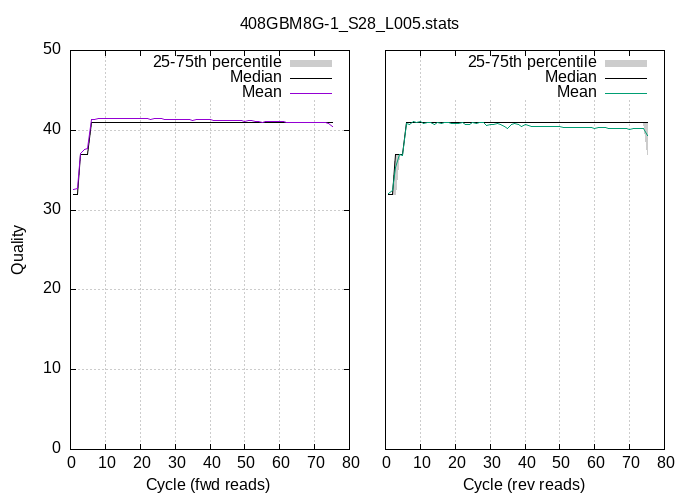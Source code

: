 
            set terminal png size 700,500 truecolor
            set output "408GBM8G-1_S28_L005-quals2.png"
            set grid xtics ytics y2tics back lc rgb "#cccccc"
            set multiplot
             set rmargin 0; set lmargin 0; set tmargin 0; set bmargin 0; set origin 0.1,0.1; set size 0.4,0.8
            set yrange [0:50]
            set ylabel "Quality"
            set xlabel "Cycle (fwd reads)"
            plot '-' using 1:2:3 with filledcurve lt 1 lc rgb "#cccccc" t '25-75th percentile' , '-' using 1:2 with lines lc rgb "#000000" t 'Median', '-' using 1:2 with lines lt 1 t 'Mean'
        1	32	32
2	32	32
3	37	37
4	37	37
5	37	37
6	41	41
7	41	41
8	41	41
9	41	41
10	41	41
11	41	41
12	41	41
13	41	41
14	41	41
15	41	41
16	41	41
17	41	41
18	41	41
19	41	41
20	41	41
21	41	41
22	41	41
23	41	41
24	41	41
25	41	41
26	41	41
27	41	41
28	41	41
29	41	41
30	41	41
31	41	41
32	41	41
33	41	41
34	41	41
35	41	41
36	41	41
37	41	41
38	41	41
39	41	41
40	41	41
41	41	41
42	41	41
43	41	41
44	41	41
45	41	41
46	41	41
47	41	41
48	41	41
49	41	41
50	41	41
51	41	41
52	41	41
53	41	41
54	41	41
55	41	41
56	41	41
57	41	41
58	41	41
59	41	41
60	41	41
61	41	41
62	41	41
63	41	41
64	41	41
65	41	41
66	41	41
67	41	41
68	41	41
69	41	41
70	41	41
71	41	41
72	41	41
73	41	41
74	41	41
75	41	41
end
1	32
2	32
3	37
4	37
5	37
6	41
7	41
8	41
9	41
10	41
11	41
12	41
13	41
14	41
15	41
16	41
17	41
18	41
19	41
20	41
21	41
22	41
23	41
24	41
25	41
26	41
27	41
28	41
29	41
30	41
31	41
32	41
33	41
34	41
35	41
36	41
37	41
38	41
39	41
40	41
41	41
42	41
43	41
44	41
45	41
46	41
47	41
48	41
49	41
50	41
51	41
52	41
53	41
54	41
55	41
56	41
57	41
58	41
59	41
60	41
61	41
62	41
63	41
64	41
65	41
66	41
67	41
68	41
69	41
70	41
71	41
72	41
73	41
74	41
75	41
end
1	32.57
2	32.73
3	37.11
4	37.58
5	37.69
6	41.38
7	41.39
8	41.47
9	41.47
10	41.48
11	41.54
12	41.53
13	41.52
14	41.51
15	41.50
16	41.51
17	41.51
18	41.50
19	41.49
20	41.48
21	41.49
22	41.44
23	41.38
24	41.43
25	41.44
26	41.43
27	41.41
28	41.40
29	41.40
30	41.38
31	41.37
32	41.37
33	41.37
34	41.32
35	41.26
36	41.31
37	41.31
38	41.31
39	41.30
40	41.30
41	41.28
42	41.27
43	41.28
44	41.25
45	41.20
46	41.23
47	41.22
48	41.22
49	41.18
50	41.11
51	41.17
52	41.18
53	41.13
54	41.14
55	41.00
56	41.10
57	41.12
58	41.07
59	41.08
60	41.09
61	41.08
62	41.04
63	41.04
64	40.99
65	40.99
66	41.00
67	41.00
68	40.98
69	40.96
70	40.93
71	40.93
72	40.94
73	40.93
74	40.91
75	40.49
end

                set origin 0.55,0.1
                set size 0.4,0.8
                unset ytics
                set y2tics mirror
                set yrange [0:50]
                unset ylabel
                set xlabel "Cycle (rev reads)"
                set label "408GBM8G-1_S28_L005.stats" at screen 0.5,0.95 center noenhanced
                plot '-' using 1:2:3 with filledcurve lt 1 lc rgb "#cccccc" t '25-75th percentile' , '-' using 1:2 with lines lc rgb "#000000" t 'Median', '-' using 1:2 with lines lt 2 t 'Mean'
            1	32	32
2	32	32
3	32	37
4	37	37
5	37	37
6	41	41
7	41	41
8	41	41
9	41	41
10	41	41
11	41	41
12	41	41
13	41	41
14	41	41
15	41	41
16	41	41
17	41	41
18	41	41
19	41	41
20	41	41
21	41	41
22	41	41
23	41	41
24	41	41
25	41	41
26	41	41
27	41	41
28	41	41
29	41	41
30	41	41
31	41	41
32	41	41
33	41	41
34	41	41
35	41	41
36	41	41
37	41	41
38	41	41
39	41	41
40	41	41
41	41	41
42	41	41
43	41	41
44	41	41
45	41	41
46	41	41
47	41	41
48	41	41
49	41	41
50	41	41
51	41	41
52	41	41
53	41	41
54	41	41
55	41	41
56	41	41
57	41	41
58	41	41
59	41	41
60	41	41
61	41	41
62	41	41
63	41	41
64	41	41
65	41	41
66	41	41
67	41	41
68	41	41
69	41	41
70	41	41
71	41	41
72	41	41
73	41	41
74	41	41
75	37	41
end
1	32
2	32
3	37
4	37
5	37
6	41
7	41
8	41
9	41
10	41
11	41
12	41
13	41
14	41
15	41
16	41
17	41
18	41
19	41
20	41
21	41
22	41
23	41
24	41
25	41
26	41
27	41
28	41
29	41
30	41
31	41
32	41
33	41
34	41
35	41
36	41
37	41
38	41
39	41
40	41
41	41
42	41
43	41
44	41
45	41
46	41
47	41
48	41
49	41
50	41
51	41
52	41
53	41
54	41
55	41
56	41
57	41
58	41
59	41
60	41
61	41
62	41
63	41
64	41
65	41
66	41
67	41
68	41
69	41
70	41
71	41
72	41
73	41
74	41
75	41
end
1	32.08
2	32.42
3	35.30
4	36.92
5	36.90
6	40.83
7	40.71
8	41.08
9	41.01
10	41.06
11	40.83
12	40.99
13	40.93
14	40.67
15	40.98
16	40.88
17	41.04
18	41.03
19	40.80
20	40.91
21	40.91
22	40.99
23	40.67
24	40.72
25	40.95
26	40.90
27	40.97
28	40.93
29	40.58
30	40.72
31	40.69
32	40.84
33	40.76
34	40.52
35	40.23
36	40.67
37	40.83
38	40.76
39	40.50
40	40.74
41	40.59
42	40.50
43	40.51
44	40.44
45	40.45
46	40.46
47	40.46
48	40.43
49	40.42
50	40.44
51	40.39
52	40.40
53	40.38
54	40.38
55	40.38
56	40.36
57	40.35
58	40.37
59	40.38
60	40.25
61	40.30
62	40.31
63	40.31
64	40.24
65	40.20
66	40.25
67	40.26
68	40.25
69	40.22
70	40.16
71	40.18
72	40.18
73	40.18
74	40.17
75	39.31
end

